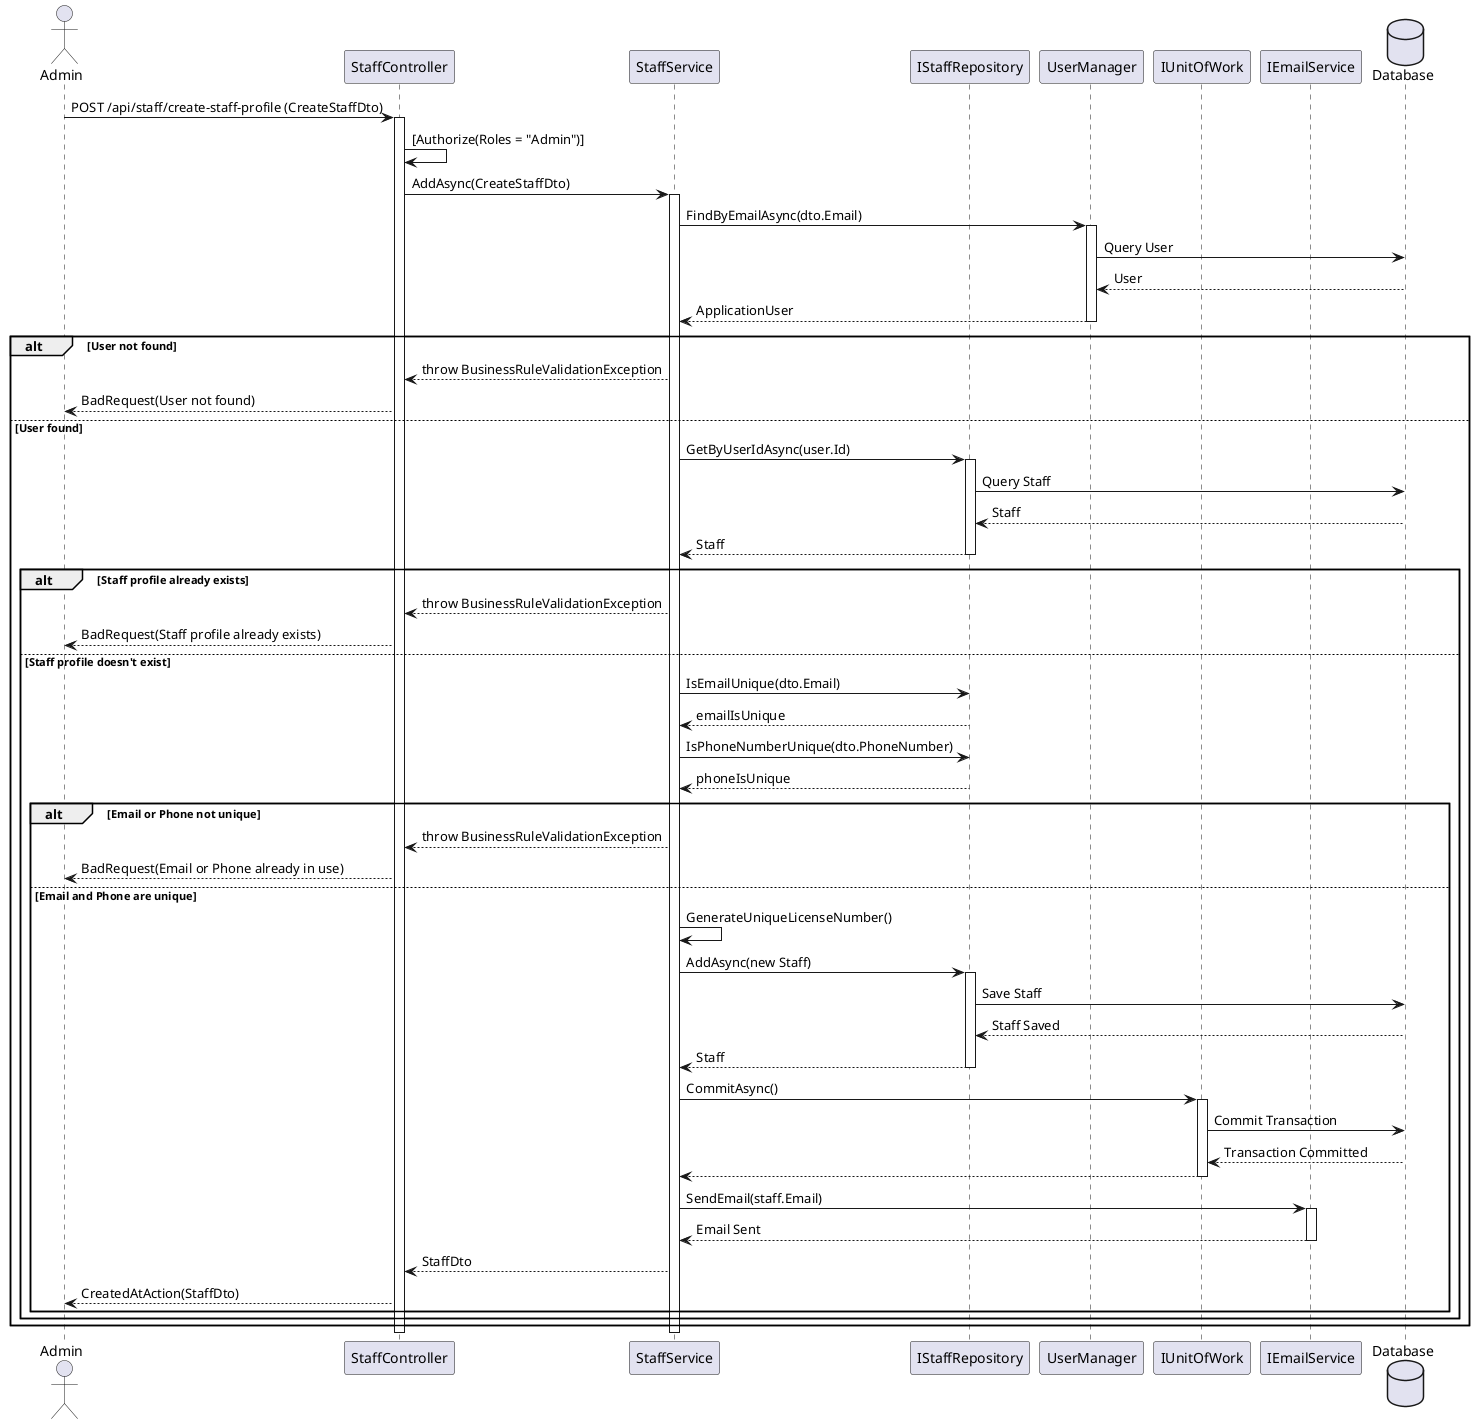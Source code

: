 @startuml
actor Admin
participant "StaffController" as SC
participant "StaffService" as SS
participant "IStaffRepository" as SR
participant "UserManager" as UM
participant "IUnitOfWork" as UOW
participant "IEmailService" as ES
database "Database" as DB

Admin -> SC: POST /api/staff/create-staff-profile (CreateStaffDto)
activate SC

SC -> SC: [Authorize(Roles = "Admin")]
SC -> SS: AddAsync(CreateStaffDto)
activate SS

SS -> UM: FindByEmailAsync(dto.Email)
activate UM
UM -> DB: Query User
DB --> UM: User
UM --> SS: ApplicationUser
deactivate UM

alt User not found
    SS --> SC: throw BusinessRuleValidationException
    SC --> Admin: BadRequest(User not found)
else User found
    SS -> SR: GetByUserIdAsync(user.Id)
    activate SR
    SR -> DB: Query Staff
    DB --> SR: Staff
    SR --> SS: Staff
    deactivate SR

    alt Staff profile already exists
        SS --> SC: throw BusinessRuleValidationException
        SC --> Admin: BadRequest(Staff profile already exists)
    else Staff profile doesn't exist
        SS -> SR: IsEmailUnique(dto.Email)
        SR --> SS: emailIsUnique
        SS -> SR: IsPhoneNumberUnique(dto.PhoneNumber)
        SR --> SS: phoneIsUnique

        alt Email or Phone not unique
            SS --> SC: throw BusinessRuleValidationException
            SC --> Admin: BadRequest(Email or Phone already in use)
        else Email and Phone are unique
            SS -> SS: GenerateUniqueLicenseNumber()
            SS -> SR: AddAsync(new Staff)
            activate SR
            SR -> DB: Save Staff
            DB --> SR: Staff Saved
            SR --> SS: Staff
            deactivate SR

            SS -> UOW: CommitAsync()
            activate UOW
            UOW -> DB: Commit Transaction
            DB --> UOW: Transaction Committed
            UOW --> SS: 
            deactivate UOW

            SS -> ES: SendEmail(staff.Email)
            activate ES
            ES --> SS: Email Sent
            deactivate ES

            SS --> SC: StaffDto
            SC --> Admin: CreatedAtAction(StaffDto)
        end
    end
end

deactivate SS
deactivate SC
@enduml
